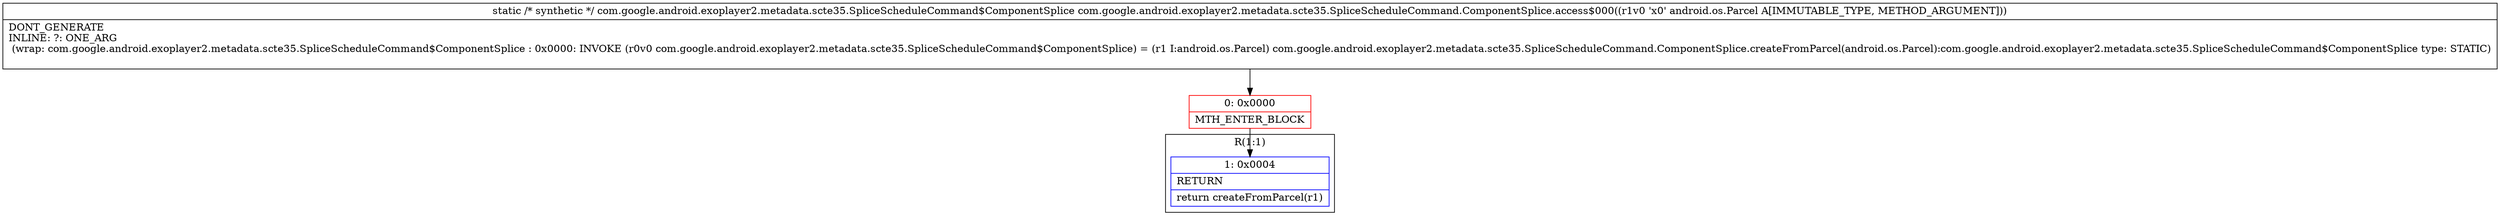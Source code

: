 digraph "CFG forcom.google.android.exoplayer2.metadata.scte35.SpliceScheduleCommand.ComponentSplice.access$000(Landroid\/os\/Parcel;)Lcom\/google\/android\/exoplayer2\/metadata\/scte35\/SpliceScheduleCommand$ComponentSplice;" {
subgraph cluster_Region_515928498 {
label = "R(1:1)";
node [shape=record,color=blue];
Node_1 [shape=record,label="{1\:\ 0x0004|RETURN\l|return createFromParcel(r1)\l}"];
}
Node_0 [shape=record,color=red,label="{0\:\ 0x0000|MTH_ENTER_BLOCK\l}"];
MethodNode[shape=record,label="{static \/* synthetic *\/ com.google.android.exoplayer2.metadata.scte35.SpliceScheduleCommand$ComponentSplice com.google.android.exoplayer2.metadata.scte35.SpliceScheduleCommand.ComponentSplice.access$000((r1v0 'x0' android.os.Parcel A[IMMUTABLE_TYPE, METHOD_ARGUMENT]))  | DONT_GENERATE\lINLINE: ?: ONE_ARG  \l  (wrap: com.google.android.exoplayer2.metadata.scte35.SpliceScheduleCommand$ComponentSplice : 0x0000: INVOKE  (r0v0 com.google.android.exoplayer2.metadata.scte35.SpliceScheduleCommand$ComponentSplice) = (r1 I:android.os.Parcel) com.google.android.exoplayer2.metadata.scte35.SpliceScheduleCommand.ComponentSplice.createFromParcel(android.os.Parcel):com.google.android.exoplayer2.metadata.scte35.SpliceScheduleCommand$ComponentSplice type: STATIC)\l\l}"];
MethodNode -> Node_0;
Node_0 -> Node_1;
}

